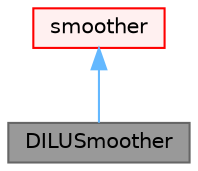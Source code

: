 digraph "DILUSmoother"
{
 // LATEX_PDF_SIZE
  bgcolor="transparent";
  edge [fontname=Helvetica,fontsize=10,labelfontname=Helvetica,labelfontsize=10];
  node [fontname=Helvetica,fontsize=10,shape=box,height=0.2,width=0.4];
  Node1 [id="Node000001",label="DILUSmoother",height=0.2,width=0.4,color="gray40", fillcolor="grey60", style="filled", fontcolor="black",tooltip="Simplified diagonal-based incomplete LU smoother for asymmetric matrices."];
  Node2 -> Node1 [id="edge1_Node000001_Node000002",dir="back",color="steelblue1",style="solid",tooltip=" "];
  Node2 [id="Node000002",label="smoother",height=0.2,width=0.4,color="red", fillcolor="#FFF0F0", style="filled",URL="$classFoam_1_1lduMatrix_1_1smoother.html",tooltip=" "];
}

